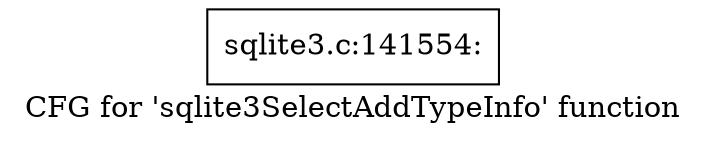 digraph "CFG for 'sqlite3SelectAddTypeInfo' function" {
	label="CFG for 'sqlite3SelectAddTypeInfo' function";

	Node0x55c0f64497e0 [shape=record,label="{sqlite3.c:141554:}"];
}

